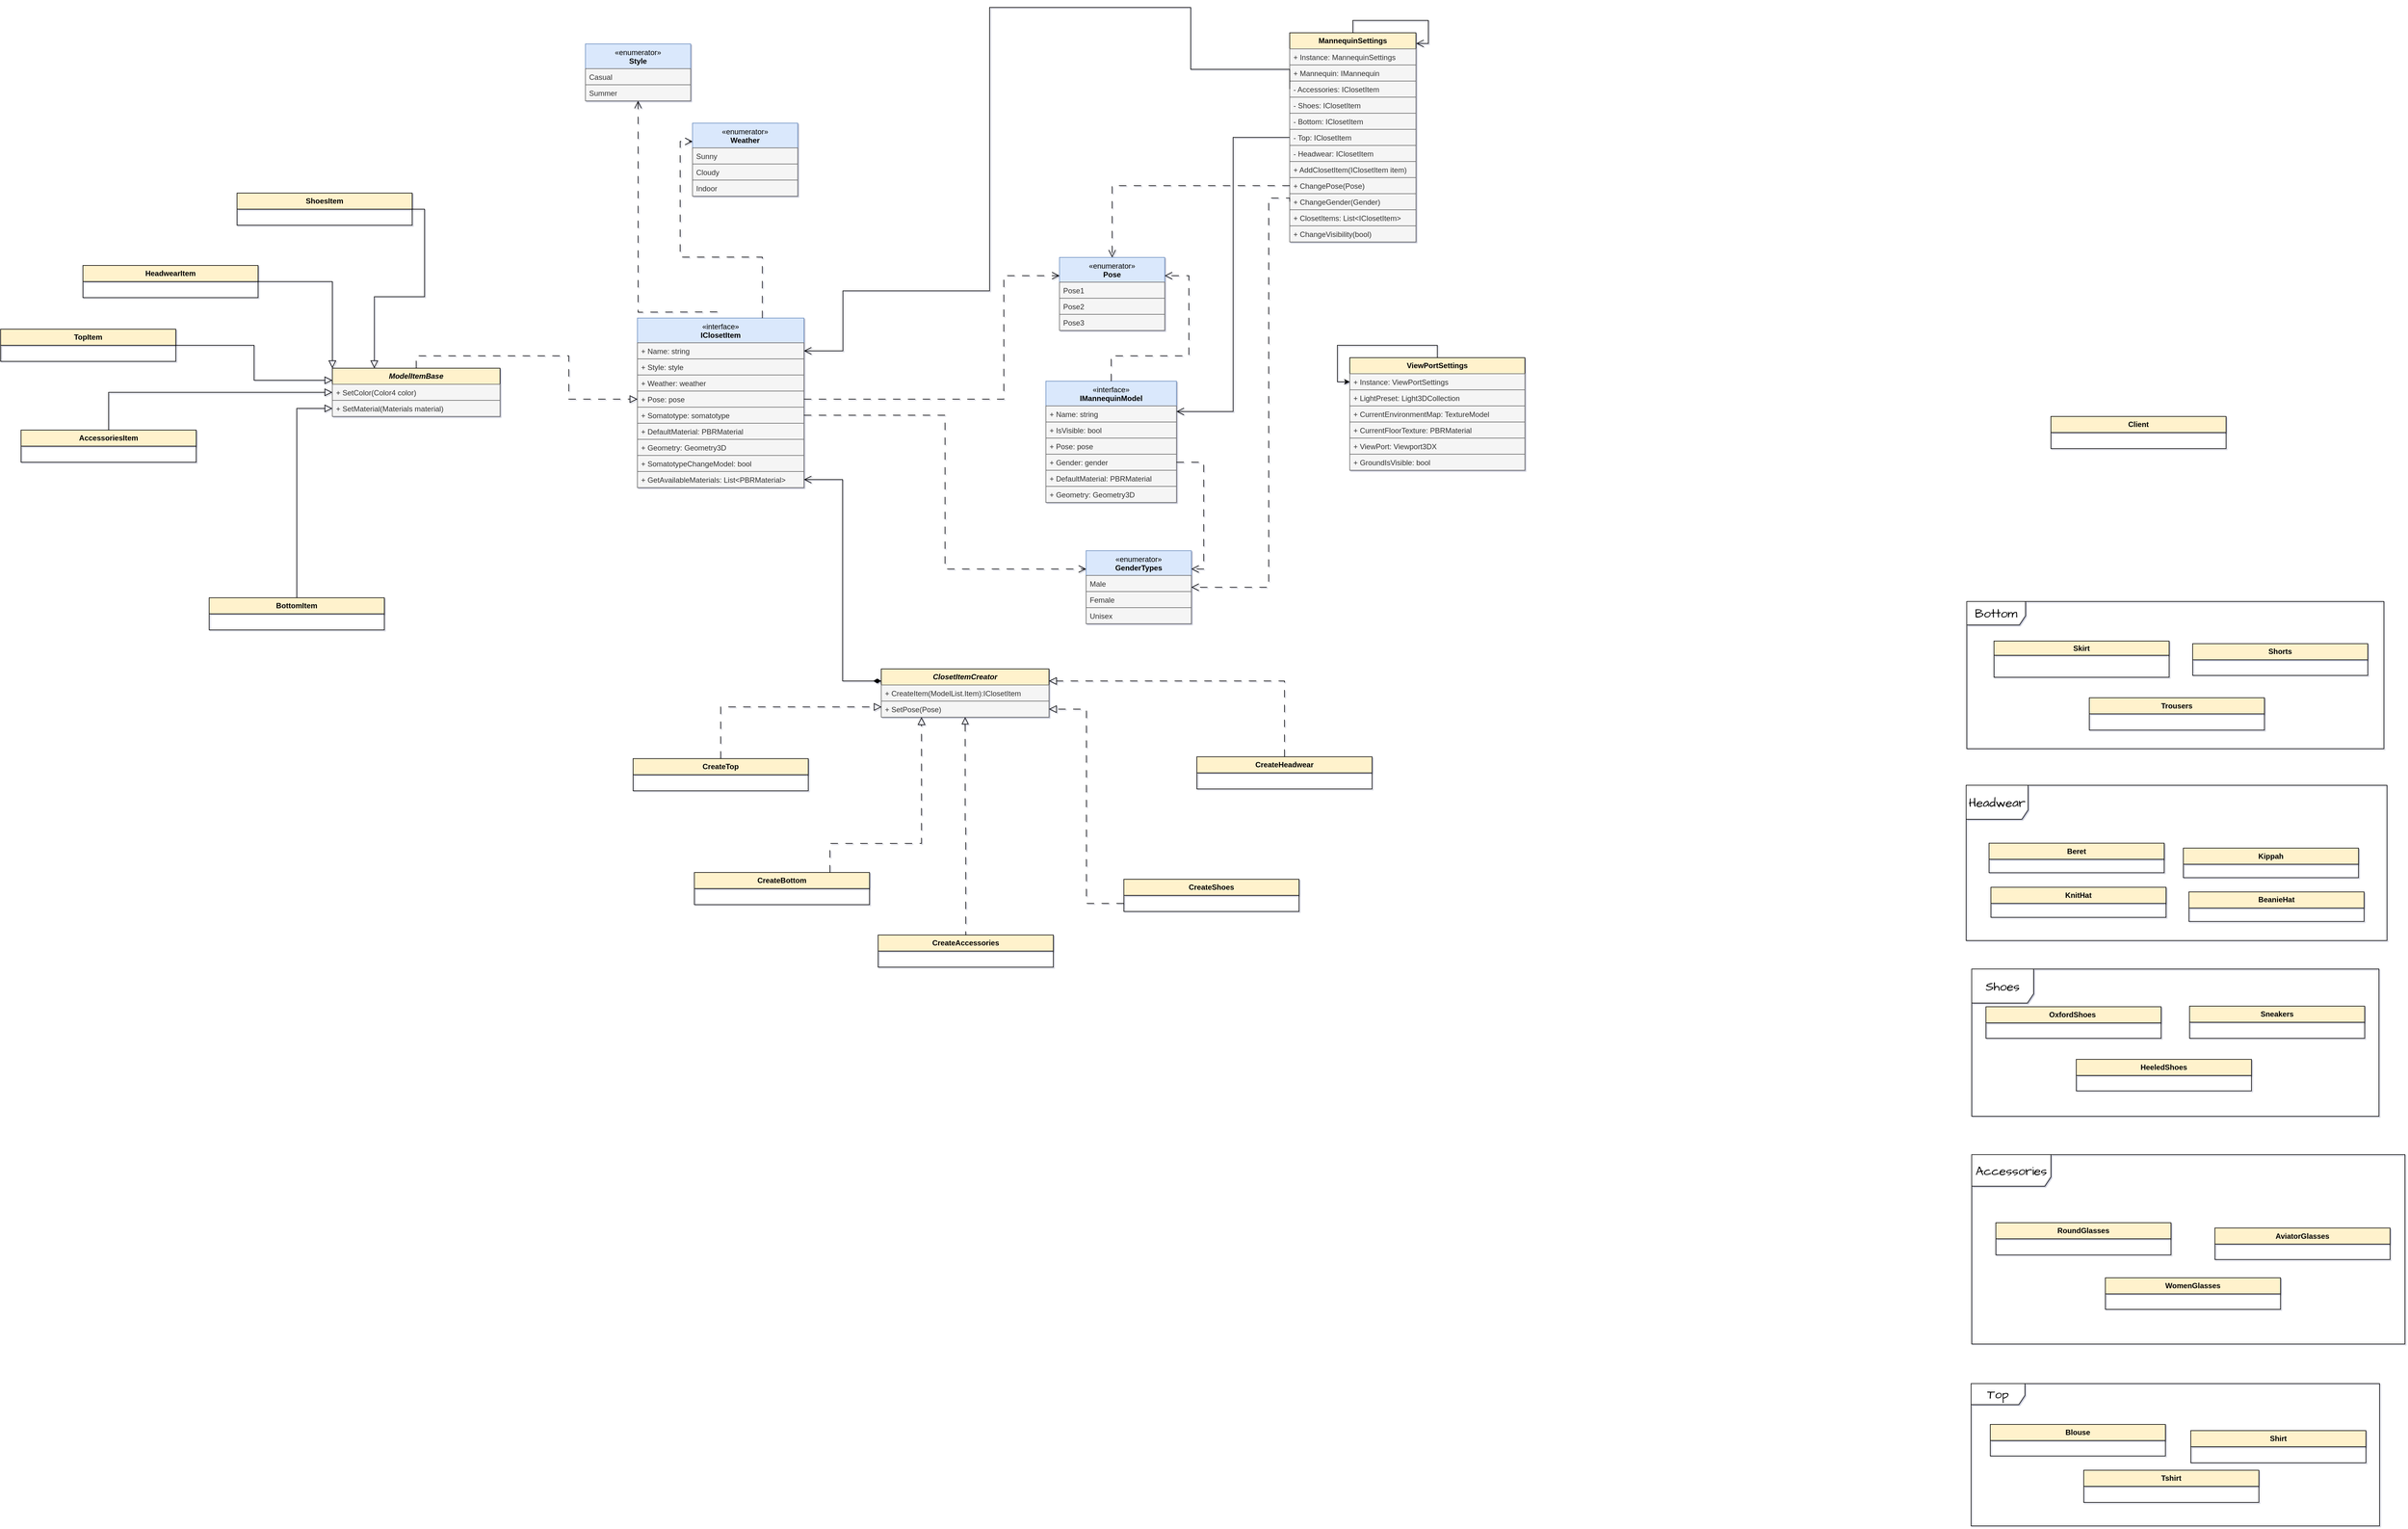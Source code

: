 <mxfile version="21.2.8" type="device">
  <diagram id="C5RBs43oDa-KdzZeNtuy" name="Page-1">
    <mxGraphModel dx="5239" dy="4548" grid="0" gridSize="10" guides="1" tooltips="1" connect="1" arrows="1" fold="1" page="1" pageScale="1" pageWidth="827" pageHeight="1169" math="0" shadow="1">
      <root>
        <mxCell id="WIyWlLk6GJQsqaUBKTNV-0" />
        <mxCell id="WIyWlLk6GJQsqaUBKTNV-1" parent="WIyWlLk6GJQsqaUBKTNV-0" />
        <mxCell id="bXPwGOwYbhe5tsHWkETN-20" value="Top" style="shape=umlFrame;whiteSpace=wrap;html=1;pointerEvents=0;hachureGap=4;jiggle=2;curveFitting=1;fontFamily=Architects Daughter;fontSource=https%3A%2F%2Ffonts.googleapis.com%2Fcss%3Ffamily%3DArchitects%2BDaughter;fontSize=20;width=87;height=34;container=1;" parent="WIyWlLk6GJQsqaUBKTNV-1" vertex="1">
          <mxGeometry x="1653" y="489" width="660" height="230" as="geometry">
            <mxRectangle x="1653" y="489" width="62" height="28" as="alternateBounds" />
          </mxGeometry>
        </mxCell>
        <mxCell id="bXPwGOwYbhe5tsHWkETN-6" value="Shirt" style="swimlane;fontStyle=1;childLayout=stackLayout;horizontal=1;startSize=26;fillColor=#fff2cc;horizontalStack=0;resizeParent=1;resizeParentMax=0;resizeLast=0;collapsible=1;marginBottom=0;whiteSpace=wrap;html=1;strokeColor=#000000;rounded=0;curveFitting=1;jiggle=2;" parent="bXPwGOwYbhe5tsHWkETN-20" vertex="1">
          <mxGeometry x="355" y="76" width="283" height="52" as="geometry" />
        </mxCell>
        <mxCell id="bXPwGOwYbhe5tsHWkETN-4" value="Blouse" style="swimlane;fontStyle=1;childLayout=stackLayout;horizontal=1;startSize=26;fillColor=#fff2cc;horizontalStack=0;resizeParent=1;resizeParentMax=0;resizeLast=0;collapsible=1;marginBottom=0;whiteSpace=wrap;html=1;strokeColor=#000000;rounded=0;curveFitting=1;jiggle=2;" parent="bXPwGOwYbhe5tsHWkETN-20" vertex="1">
          <mxGeometry x="31" y="66" width="283" height="51" as="geometry" />
        </mxCell>
        <mxCell id="6nGw5uT48oFZn6uwhF8p-34" value="Tshirt" style="swimlane;fontStyle=1;childLayout=stackLayout;horizontal=1;startSize=26;fillColor=#fff2cc;horizontalStack=0;resizeParent=1;resizeParentMax=0;resizeLast=0;collapsible=1;marginBottom=0;whiteSpace=wrap;html=1;strokeColor=#000000;rounded=0;curveFitting=1;jiggle=2;" parent="bXPwGOwYbhe5tsHWkETN-20" vertex="1">
          <mxGeometry x="182" y="140" width="283" height="52" as="geometry" />
        </mxCell>
        <mxCell id="bXPwGOwYbhe5tsHWkETN-22" value="Headwear" style="shape=umlFrame;whiteSpace=wrap;html=1;pointerEvents=0;hachureGap=4;jiggle=2;curveFitting=1;fontFamily=Architects Daughter;fontSource=https%3A%2F%2Ffonts.googleapis.com%2Fcss%3Ffamily%3DArchitects%2BDaughter;fontSize=20;width=100;height=55;container=1;" parent="WIyWlLk6GJQsqaUBKTNV-1" vertex="1">
          <mxGeometry x="1645" y="-478" width="680" height="251" as="geometry">
            <mxRectangle x="1645" y="-478" width="119" height="28" as="alternateBounds" />
          </mxGeometry>
        </mxCell>
        <mxCell id="bXPwGOwYbhe5tsHWkETN-12" value="Beret" style="swimlane;fontStyle=1;childLayout=stackLayout;horizontal=1;startSize=26;fillColor=#fff2cc;horizontalStack=0;resizeParent=1;resizeParentMax=0;resizeLast=0;collapsible=1;marginBottom=0;whiteSpace=wrap;html=1;strokeColor=#000000;rounded=0;curveFitting=1;jiggle=2;" parent="bXPwGOwYbhe5tsHWkETN-22" vertex="1">
          <mxGeometry x="37" y="93.657" width="283" height="47.765" as="geometry" />
        </mxCell>
        <mxCell id="bXPwGOwYbhe5tsHWkETN-15" value="Kippah" style="swimlane;fontStyle=1;childLayout=stackLayout;horizontal=1;startSize=26;fillColor=#fff2cc;horizontalStack=0;resizeParent=1;resizeParentMax=0;resizeLast=0;collapsible=1;marginBottom=0;whiteSpace=wrap;html=1;strokeColor=#000000;rounded=0;curveFitting=1;jiggle=2;" parent="bXPwGOwYbhe5tsHWkETN-22" vertex="1">
          <mxGeometry x="351" y="101.618" width="283" height="47.765" as="geometry" />
        </mxCell>
        <mxCell id="bXPwGOwYbhe5tsHWkETN-14" value="BeanieHat" style="swimlane;fontStyle=1;childLayout=stackLayout;horizontal=1;startSize=26;fillColor=#fff2cc;horizontalStack=0;resizeParent=1;resizeParentMax=0;resizeLast=0;collapsible=1;marginBottom=0;whiteSpace=wrap;html=1;strokeColor=#000000;rounded=0;curveFitting=1;jiggle=2;" parent="bXPwGOwYbhe5tsHWkETN-22" vertex="1">
          <mxGeometry x="360" y="172.328" width="283" height="47.765" as="geometry" />
        </mxCell>
        <mxCell id="bXPwGOwYbhe5tsHWkETN-13" value="KnitHat" style="swimlane;fontStyle=1;childLayout=stackLayout;horizontal=1;startSize=26;fillColor=#fff2cc;horizontalStack=0;resizeParent=1;resizeParentMax=0;resizeLast=0;collapsible=1;marginBottom=0;whiteSpace=wrap;html=1;strokeColor=#000000;rounded=0;curveFitting=1;jiggle=2;" parent="bXPwGOwYbhe5tsHWkETN-22" vertex="1">
          <mxGeometry x="40" y="164.836" width="283" height="48.701" as="geometry" />
        </mxCell>
        <mxCell id="i2zaKPNghCUGPUHg-qWy-0" value="Shoes" style="shape=umlFrame;whiteSpace=wrap;html=1;pointerEvents=0;hachureGap=4;jiggle=2;curveFitting=1;fontFamily=Architects Daughter;fontSource=https%3A%2F%2Ffonts.googleapis.com%2Fcss%3Ffamily%3DArchitects%2BDaughter;fontSize=20;width=100;height=55;container=1;" parent="WIyWlLk6GJQsqaUBKTNV-1" vertex="1">
          <mxGeometry x="1654" y="-181" width="658" height="238" as="geometry">
            <mxRectangle x="1654" y="-181" width="82" height="28" as="alternateBounds" />
          </mxGeometry>
        </mxCell>
        <mxCell id="bXPwGOwYbhe5tsHWkETN-17" value="OxfordShoes&amp;nbsp;" style="swimlane;fontStyle=1;childLayout=stackLayout;horizontal=1;startSize=26;fillColor=#fff2cc;horizontalStack=0;resizeParent=1;resizeParentMax=0;resizeLast=0;collapsible=1;marginBottom=0;whiteSpace=wrap;html=1;strokeColor=#000000;rounded=0;curveFitting=1;jiggle=2;" parent="i2zaKPNghCUGPUHg-qWy-0" vertex="1">
          <mxGeometry x="23" y="61" width="283" height="51" as="geometry" />
        </mxCell>
        <mxCell id="bXPwGOwYbhe5tsHWkETN-10" value="HeeledShoes" style="swimlane;fontStyle=1;childLayout=stackLayout;horizontal=1;startSize=26;fillColor=#fff2cc;horizontalStack=0;resizeParent=1;resizeParentMax=0;resizeLast=0;collapsible=1;marginBottom=0;whiteSpace=wrap;html=1;strokeColor=#000000;rounded=0;curveFitting=1;jiggle=2;" parent="i2zaKPNghCUGPUHg-qWy-0" vertex="1">
          <mxGeometry x="169" y="146" width="283" height="51" as="geometry" />
        </mxCell>
        <mxCell id="bXPwGOwYbhe5tsHWkETN-16" value="Sneakers" style="swimlane;fontStyle=1;childLayout=stackLayout;horizontal=1;startSize=26;fillColor=#fff2cc;horizontalStack=0;resizeParent=1;resizeParentMax=0;resizeLast=0;collapsible=1;marginBottom=0;whiteSpace=wrap;html=1;strokeColor=#000000;rounded=0;curveFitting=1;jiggle=2;" parent="i2zaKPNghCUGPUHg-qWy-0" vertex="1">
          <mxGeometry x="352" y="60" width="283" height="52" as="geometry" />
        </mxCell>
        <mxCell id="i2zaKPNghCUGPUHg-qWy-1" value="Accessories" style="shape=umlFrame;whiteSpace=wrap;html=1;pointerEvents=0;hachureGap=4;jiggle=2;curveFitting=1;fontFamily=Architects Daughter;fontSource=https%3A%2F%2Ffonts.googleapis.com%2Fcss%3Ffamily%3DArchitects%2BDaughter;fontSize=20;width=128;height=51;container=1;" parent="WIyWlLk6GJQsqaUBKTNV-1" vertex="1">
          <mxGeometry x="1654" y="119" width="700" height="306" as="geometry">
            <mxRectangle x="1654" y="119" width="142" height="28" as="alternateBounds" />
          </mxGeometry>
        </mxCell>
        <mxCell id="bXPwGOwYbhe5tsHWkETN-18" value="AviatorGlasses" style="swimlane;fontStyle=1;childLayout=stackLayout;horizontal=1;startSize=26;fillColor=#fff2cc;horizontalStack=0;resizeParent=1;resizeParentMax=0;resizeLast=0;collapsible=1;marginBottom=0;whiteSpace=wrap;html=1;strokeColor=#000000;rounded=0;curveFitting=1;jiggle=2;" parent="i2zaKPNghCUGPUHg-qWy-1" vertex="1">
          <mxGeometry x="393" y="118.5" width="283" height="51" as="geometry" />
        </mxCell>
        <mxCell id="bXPwGOwYbhe5tsHWkETN-19" value="RoundGlasses" style="swimlane;fontStyle=1;childLayout=stackLayout;horizontal=1;startSize=26;fillColor=#fff2cc;horizontalStack=0;resizeParent=1;resizeParentMax=0;resizeLast=0;collapsible=1;marginBottom=0;whiteSpace=wrap;html=1;strokeColor=#000000;rounded=0;curveFitting=1;jiggle=2;" parent="i2zaKPNghCUGPUHg-qWy-1" vertex="1">
          <mxGeometry x="39" y="110" width="283" height="52" as="geometry" />
        </mxCell>
        <mxCell id="bXPwGOwYbhe5tsHWkETN-11" value="WomenGlasses" style="swimlane;fontStyle=1;childLayout=stackLayout;horizontal=1;startSize=26;fillColor=#fff2cc;horizontalStack=0;resizeParent=1;resizeParentMax=0;resizeLast=0;collapsible=1;marginBottom=0;whiteSpace=wrap;html=1;strokeColor=#000000;rounded=0;curveFitting=1;jiggle=2;" parent="i2zaKPNghCUGPUHg-qWy-1" vertex="1">
          <mxGeometry x="216" y="199" width="283" height="51" as="geometry" />
        </mxCell>
        <mxCell id="bXPwGOwYbhe5tsHWkETN-21" value="Bottom" style="shape=umlFrame;whiteSpace=wrap;html=1;pointerEvents=0;hachureGap=4;jiggle=2;curveFitting=1;fontFamily=Architects Daughter;fontSource=https%3A%2F%2Ffonts.googleapis.com%2Fcss%3Ffamily%3DArchitects%2BDaughter;fontSize=20;width=95;height=38;container=1;" parent="WIyWlLk6GJQsqaUBKTNV-1" vertex="1">
          <mxGeometry x="1646" y="-775" width="674" height="238" as="geometry">
            <mxRectangle x="1646" y="-775" width="95" height="28" as="alternateBounds" />
          </mxGeometry>
        </mxCell>
        <mxCell id="6nGw5uT48oFZn6uwhF8p-38" value="Skirt" style="swimlane;fontStyle=1;childLayout=stackLayout;horizontal=1;startSize=23;fillColor=#fff2cc;horizontalStack=0;resizeParent=1;resizeParentMax=0;resizeLast=0;collapsible=1;marginBottom=0;whiteSpace=wrap;html=1;strokeColor=#000000;rounded=0;curveFitting=1;jiggle=2;" parent="bXPwGOwYbhe5tsHWkETN-21" vertex="1">
          <mxGeometry x="44" y="64" width="283" height="58.51" as="geometry" />
        </mxCell>
        <mxCell id="bXPwGOwYbhe5tsHWkETN-1" value="Shorts" style="swimlane;fontStyle=1;childLayout=stackLayout;horizontal=1;startSize=26;fillColor=#fff2cc;horizontalStack=0;resizeParent=1;resizeParentMax=0;resizeLast=0;collapsible=1;marginBottom=0;whiteSpace=wrap;html=1;strokeColor=#000000;rounded=0;curveFitting=1;jiggle=2;" parent="bXPwGOwYbhe5tsHWkETN-21" vertex="1">
          <mxGeometry x="365" y="68.287" width="283" height="51.215" as="geometry" />
        </mxCell>
        <mxCell id="bXPwGOwYbhe5tsHWkETN-8" value="Trousers" style="swimlane;fontStyle=1;childLayout=stackLayout;horizontal=1;startSize=26;fillColor=#fff2cc;horizontalStack=0;resizeParent=1;resizeParentMax=0;resizeLast=0;collapsible=1;marginBottom=0;whiteSpace=wrap;html=1;strokeColor=#000000;rounded=0;curveFitting=1;jiggle=2;" parent="bXPwGOwYbhe5tsHWkETN-21" vertex="1">
          <mxGeometry x="198" y="155.654" width="283" height="52.219" as="geometry" />
        </mxCell>
        <mxCell id="nQiGoIswiCYzwuLaW1Vb-15" value="&lt;span style=&quot;font-weight: normal;&quot;&gt;«interface»&lt;br&gt;&lt;/span&gt;IClosetItem" style="swimlane;fontStyle=1;align=center;verticalAlign=top;childLayout=stackLayout;horizontal=1;startSize=40;horizontalStack=0;resizeParent=1;resizeParentMax=0;resizeLast=0;collapsible=1;marginBottom=0;whiteSpace=wrap;html=1;fillColor=#dae8fc;strokeColor=#6c8ebf;rounded=0;curveFitting=1;jiggle=2;" parent="WIyWlLk6GJQsqaUBKTNV-1" vertex="1">
          <mxGeometry x="-502" y="-1233" width="269" height="274" as="geometry" />
        </mxCell>
        <mxCell id="nQiGoIswiCYzwuLaW1Vb-16" value="+ Name: string" style="text;strokeColor=#666666;fillColor=#f5f5f5;align=left;verticalAlign=top;spacingLeft=4;spacingRight=4;overflow=hidden;rotatable=0;points=[[0,0.5],[1,0.5]];portConstraint=eastwest;whiteSpace=wrap;html=1;fontColor=#333333;rounded=0;curveFitting=1;jiggle=2;" parent="nQiGoIswiCYzwuLaW1Vb-15" vertex="1">
          <mxGeometry y="40" width="269" height="26" as="geometry" />
        </mxCell>
        <mxCell id="nQiGoIswiCYzwuLaW1Vb-21" value="+ Style: style" style="text;strokeColor=#666666;fillColor=#f5f5f5;align=left;verticalAlign=top;spacingLeft=4;spacingRight=4;overflow=hidden;rotatable=0;points=[[0,0.5],[1,0.5]];portConstraint=eastwest;whiteSpace=wrap;html=1;fontColor=#333333;rounded=0;curveFitting=1;jiggle=2;" parent="nQiGoIswiCYzwuLaW1Vb-15" vertex="1">
          <mxGeometry y="66" width="269" height="26" as="geometry" />
        </mxCell>
        <mxCell id="nQiGoIswiCYzwuLaW1Vb-22" value="+ Weather: weather" style="text;strokeColor=#666666;fillColor=#f5f5f5;align=left;verticalAlign=top;spacingLeft=4;spacingRight=4;overflow=hidden;rotatable=0;points=[[0,0.5],[1,0.5]];portConstraint=eastwest;whiteSpace=wrap;html=1;fontColor=#333333;rounded=0;curveFitting=1;jiggle=2;" parent="nQiGoIswiCYzwuLaW1Vb-15" vertex="1">
          <mxGeometry y="92" width="269" height="26" as="geometry" />
        </mxCell>
        <mxCell id="jHjDAtGt_7D8QWrvtiVe-77" value="+ Pose: pose" style="text;strokeColor=#666666;fillColor=#f5f5f5;align=left;verticalAlign=top;spacingLeft=4;spacingRight=4;overflow=hidden;rotatable=0;points=[[0,0.5],[1,0.5]];portConstraint=eastwest;whiteSpace=wrap;html=1;fontColor=#333333;rounded=0;curveFitting=1;jiggle=2;" parent="nQiGoIswiCYzwuLaW1Vb-15" vertex="1">
          <mxGeometry y="118" width="269" height="26" as="geometry" />
        </mxCell>
        <mxCell id="jHjDAtGt_7D8QWrvtiVe-79" value="+ Somatotype: somatotype" style="text;strokeColor=#666666;fillColor=#f5f5f5;align=left;verticalAlign=top;spacingLeft=4;spacingRight=4;overflow=hidden;rotatable=0;points=[[0,0.5],[1,0.5]];portConstraint=eastwest;whiteSpace=wrap;html=1;fontColor=#333333;rounded=0;curveFitting=1;jiggle=2;" parent="nQiGoIswiCYzwuLaW1Vb-15" vertex="1">
          <mxGeometry y="144" width="269" height="26" as="geometry" />
        </mxCell>
        <mxCell id="nQiGoIswiCYzwuLaW1Vb-19" value="+ DefaultMaterial: PBRMaterial" style="text;strokeColor=#666666;fillColor=#f5f5f5;align=left;verticalAlign=top;spacingLeft=4;spacingRight=4;overflow=hidden;rotatable=0;points=[[0,0.5],[1,0.5]];portConstraint=eastwest;whiteSpace=wrap;html=1;fontColor=#333333;rounded=0;curveFitting=1;jiggle=2;" parent="nQiGoIswiCYzwuLaW1Vb-15" vertex="1">
          <mxGeometry y="170" width="269" height="26" as="geometry" />
        </mxCell>
        <mxCell id="nQiGoIswiCYzwuLaW1Vb-20" value="+ Geometry: Geometry3D" style="text;strokeColor=#666666;fillColor=#f5f5f5;align=left;verticalAlign=top;spacingLeft=4;spacingRight=4;overflow=hidden;rotatable=0;points=[[0,0.5],[1,0.5]];portConstraint=eastwest;whiteSpace=wrap;html=1;fontColor=#333333;rounded=0;curveFitting=1;jiggle=2;" parent="nQiGoIswiCYzwuLaW1Vb-15" vertex="1">
          <mxGeometry y="196" width="269" height="26" as="geometry" />
        </mxCell>
        <mxCell id="sCuKNBPoir9cE6dmynwa-1" value="+ SomatotypeChangeModel: bool" style="text;strokeColor=#666666;fillColor=#f5f5f5;align=left;verticalAlign=top;spacingLeft=4;spacingRight=4;overflow=hidden;rotatable=0;points=[[0,0.5],[1,0.5]];portConstraint=eastwest;whiteSpace=wrap;html=1;fontColor=#333333;rounded=0;curveFitting=1;jiggle=2;" parent="nQiGoIswiCYzwuLaW1Vb-15" vertex="1">
          <mxGeometry y="222" width="269" height="26" as="geometry" />
        </mxCell>
        <mxCell id="sCuKNBPoir9cE6dmynwa-0" value="+ GetAvailableMaterials: List&amp;lt;PBRMaterial&amp;gt;" style="text;strokeColor=#666666;fillColor=#f5f5f5;align=left;verticalAlign=top;spacingLeft=4;spacingRight=4;overflow=hidden;rotatable=0;points=[[0,0.5],[1,0.5]];portConstraint=eastwest;whiteSpace=wrap;html=1;fontColor=#333333;rounded=0;curveFitting=1;jiggle=2;" parent="nQiGoIswiCYzwuLaW1Vb-15" vertex="1">
          <mxGeometry y="248" width="269" height="26" as="geometry" />
        </mxCell>
        <mxCell id="nQiGoIswiCYzwuLaW1Vb-32" value="&lt;span style=&quot;font-weight: normal;&quot;&gt;«interface»&lt;br&gt;&lt;/span&gt;IMannequinModel" style="swimlane;fontStyle=1;align=center;verticalAlign=top;childLayout=stackLayout;horizontal=1;startSize=40;horizontalStack=0;resizeParent=1;resizeParentMax=0;resizeLast=0;collapsible=1;marginBottom=0;whiteSpace=wrap;html=1;fillColor=#dae8fc;strokeColor=#6c8ebf;rounded=0;curveFitting=1;jiggle=2;" parent="WIyWlLk6GJQsqaUBKTNV-1" vertex="1">
          <mxGeometry x="158" y="-1131" width="211" height="196" as="geometry" />
        </mxCell>
        <mxCell id="nQiGoIswiCYzwuLaW1Vb-33" value="+ Name: string" style="text;strokeColor=#666666;fillColor=#f5f5f5;align=left;verticalAlign=top;spacingLeft=4;spacingRight=4;overflow=hidden;rotatable=0;points=[[0,0.5],[1,0.5]];portConstraint=eastwest;whiteSpace=wrap;html=1;fontColor=#333333;rounded=0;curveFitting=1;jiggle=2;" parent="nQiGoIswiCYzwuLaW1Vb-32" vertex="1">
          <mxGeometry y="40" width="211" height="26" as="geometry" />
        </mxCell>
        <mxCell id="jHjDAtGt_7D8QWrvtiVe-72" value="+ IsVisible: bool" style="text;strokeColor=#666666;fillColor=#f5f5f5;align=left;verticalAlign=top;spacingLeft=4;spacingRight=4;overflow=hidden;rotatable=0;points=[[0,0.5],[1,0.5]];portConstraint=eastwest;whiteSpace=wrap;html=1;fontColor=#333333;rounded=0;curveFitting=1;jiggle=2;" parent="nQiGoIswiCYzwuLaW1Vb-32" vertex="1">
          <mxGeometry y="66" width="211" height="26" as="geometry" />
        </mxCell>
        <mxCell id="jHjDAtGt_7D8QWrvtiVe-78" value="+ Pose: pose" style="text;strokeColor=#666666;fillColor=#f5f5f5;align=left;verticalAlign=top;spacingLeft=4;spacingRight=4;overflow=hidden;rotatable=0;points=[[0,0.5],[1,0.5]];portConstraint=eastwest;whiteSpace=wrap;html=1;fontColor=#333333;rounded=0;curveFitting=1;jiggle=2;" parent="nQiGoIswiCYzwuLaW1Vb-32" vertex="1">
          <mxGeometry y="92" width="211" height="26" as="geometry" />
        </mxCell>
        <mxCell id="nQiGoIswiCYzwuLaW1Vb-39" value="+ Gender: gender" style="text;strokeColor=#666666;fillColor=#f5f5f5;align=left;verticalAlign=top;spacingLeft=4;spacingRight=4;overflow=hidden;rotatable=0;points=[[0,0.5],[1,0.5]];portConstraint=eastwest;whiteSpace=wrap;html=1;fontColor=#333333;rounded=0;curveFitting=1;jiggle=2;" parent="nQiGoIswiCYzwuLaW1Vb-32" vertex="1">
          <mxGeometry y="118" width="211" height="26" as="geometry" />
        </mxCell>
        <mxCell id="6nGw5uT48oFZn6uwhF8p-19" value="+ DefaultMaterial: PBRMaterial" style="text;strokeColor=#666666;fillColor=#f5f5f5;align=left;verticalAlign=top;spacingLeft=4;spacingRight=4;overflow=hidden;rotatable=0;points=[[0,0.5],[1,0.5]];portConstraint=eastwest;whiteSpace=wrap;html=1;fontColor=#333333;rounded=0;curveFitting=1;jiggle=2;" parent="nQiGoIswiCYzwuLaW1Vb-32" vertex="1">
          <mxGeometry y="144" width="211" height="26" as="geometry" />
        </mxCell>
        <mxCell id="6nGw5uT48oFZn6uwhF8p-18" value="+ Geometry: Geometry3D" style="text;strokeColor=#666666;fillColor=#f5f5f5;align=left;verticalAlign=top;spacingLeft=4;spacingRight=4;overflow=hidden;rotatable=0;points=[[0,0.5],[1,0.5]];portConstraint=eastwest;whiteSpace=wrap;html=1;fontColor=#333333;rounded=0;curveFitting=1;jiggle=2;" parent="nQiGoIswiCYzwuLaW1Vb-32" vertex="1">
          <mxGeometry y="170" width="211" height="26" as="geometry" />
        </mxCell>
        <mxCell id="nQiGoIswiCYzwuLaW1Vb-40" value="&lt;span style=&quot;font-weight: normal;&quot;&gt;«enumerator»&lt;br&gt;&lt;/span&gt;GenderTypes" style="swimlane;fontStyle=1;align=center;verticalAlign=top;childLayout=stackLayout;horizontal=1;startSize=40;horizontalStack=0;resizeParent=1;resizeParentMax=0;resizeLast=0;collapsible=1;marginBottom=0;whiteSpace=wrap;html=1;fillColor=#dae8fc;strokeColor=#6c8ebf;rounded=0;curveFitting=1;jiggle=2;" parent="WIyWlLk6GJQsqaUBKTNV-1" vertex="1">
          <mxGeometry x="223" y="-857" width="170" height="118" as="geometry" />
        </mxCell>
        <mxCell id="nQiGoIswiCYzwuLaW1Vb-41" value="Male" style="text;strokeColor=#666666;fillColor=#f5f5f5;align=left;verticalAlign=top;spacingLeft=4;spacingRight=4;overflow=hidden;rotatable=0;points=[[0,0.5],[1,0.5]];portConstraint=eastwest;whiteSpace=wrap;html=1;fontColor=#333333;rounded=0;curveFitting=1;jiggle=2;" parent="nQiGoIswiCYzwuLaW1Vb-40" vertex="1">
          <mxGeometry y="40" width="170" height="26" as="geometry" />
        </mxCell>
        <mxCell id="nQiGoIswiCYzwuLaW1Vb-43" value="Female" style="text;strokeColor=#666666;fillColor=#f5f5f5;align=left;verticalAlign=top;spacingLeft=4;spacingRight=4;overflow=hidden;rotatable=0;points=[[0,0.5],[1,0.5]];portConstraint=eastwest;whiteSpace=wrap;html=1;fontColor=#333333;rounded=0;curveFitting=1;jiggle=2;" parent="nQiGoIswiCYzwuLaW1Vb-40" vertex="1">
          <mxGeometry y="66" width="170" height="26" as="geometry" />
        </mxCell>
        <mxCell id="nQiGoIswiCYzwuLaW1Vb-44" value="Unisex" style="text;strokeColor=#666666;fillColor=#f5f5f5;align=left;verticalAlign=top;spacingLeft=4;spacingRight=4;overflow=hidden;rotatable=0;points=[[0,0.5],[1,0.5]];portConstraint=eastwest;whiteSpace=wrap;html=1;fontColor=#333333;rounded=0;curveFitting=1;jiggle=2;" parent="nQiGoIswiCYzwuLaW1Vb-40" vertex="1">
          <mxGeometry y="92" width="170" height="26" as="geometry" />
        </mxCell>
        <mxCell id="jHjDAtGt_7D8QWrvtiVe-73" value="&lt;span style=&quot;font-weight: normal;&quot;&gt;«enumerator»&lt;br&gt;&lt;/span&gt;Pose" style="swimlane;fontStyle=1;align=center;verticalAlign=top;childLayout=stackLayout;horizontal=1;startSize=40;horizontalStack=0;resizeParent=1;resizeParentMax=0;resizeLast=0;collapsible=1;marginBottom=0;whiteSpace=wrap;html=1;fillColor=#dae8fc;strokeColor=#6c8ebf;rounded=0;curveFitting=1;jiggle=2;" parent="WIyWlLk6GJQsqaUBKTNV-1" vertex="1">
          <mxGeometry x="180" y="-1331" width="170" height="118" as="geometry" />
        </mxCell>
        <mxCell id="jHjDAtGt_7D8QWrvtiVe-74" value="Pose1" style="text;strokeColor=#666666;fillColor=#f5f5f5;align=left;verticalAlign=top;spacingLeft=4;spacingRight=4;overflow=hidden;rotatable=0;points=[[0,0.5],[1,0.5]];portConstraint=eastwest;whiteSpace=wrap;html=1;fontColor=#333333;rounded=0;curveFitting=1;jiggle=2;" parent="jHjDAtGt_7D8QWrvtiVe-73" vertex="1">
          <mxGeometry y="40" width="170" height="26" as="geometry" />
        </mxCell>
        <mxCell id="jHjDAtGt_7D8QWrvtiVe-75" value="Pose2" style="text;strokeColor=#666666;fillColor=#f5f5f5;align=left;verticalAlign=top;spacingLeft=4;spacingRight=4;overflow=hidden;rotatable=0;points=[[0,0.5],[1,0.5]];portConstraint=eastwest;whiteSpace=wrap;html=1;fontColor=#333333;rounded=0;curveFitting=1;jiggle=2;" parent="jHjDAtGt_7D8QWrvtiVe-73" vertex="1">
          <mxGeometry y="66" width="170" height="26" as="geometry" />
        </mxCell>
        <mxCell id="jHjDAtGt_7D8QWrvtiVe-76" value="Pose3&lt;br&gt;" style="text;strokeColor=#666666;fillColor=#f5f5f5;align=left;verticalAlign=top;spacingLeft=4;spacingRight=4;overflow=hidden;rotatable=0;points=[[0,0.5],[1,0.5]];portConstraint=eastwest;whiteSpace=wrap;html=1;fontColor=#333333;rounded=0;curveFitting=1;jiggle=2;" parent="jHjDAtGt_7D8QWrvtiVe-73" vertex="1">
          <mxGeometry y="92" width="170" height="26" as="geometry" />
        </mxCell>
        <mxCell id="6nGw5uT48oFZn6uwhF8p-32" style="edgeStyle=orthogonalEdgeStyle;rounded=0;hachureGap=4;jiggle=2;curveFitting=1;orthogonalLoop=1;jettySize=auto;html=1;fontFamily=Architects Daughter;fontSource=https%3A%2F%2Ffonts.googleapis.com%2Fcss%3Ffamily%3DArchitects%2BDaughter;fontSize=16;endArrow=open;dashed=1;endFill=0;endSize=10;dashPattern=12 12;targetPerimeterSpacing=0;" parent="WIyWlLk6GJQsqaUBKTNV-1" target="sCuKNBPoir9cE6dmynwa-11" edge="1">
          <mxGeometry relative="1" as="geometry">
            <mxPoint x="-373" y="-1243" as="sourcePoint" />
          </mxGeometry>
        </mxCell>
        <mxCell id="sCuKNBPoir9cE6dmynwa-11" value="&lt;span style=&quot;font-weight: normal;&quot;&gt;«enumerator»&lt;br&gt;&lt;/span&gt;Style" style="swimlane;fontStyle=1;align=center;verticalAlign=top;childLayout=stackLayout;horizontal=1;startSize=40;horizontalStack=0;resizeParent=1;resizeParentMax=0;resizeLast=0;collapsible=1;marginBottom=0;whiteSpace=wrap;html=1;fillColor=#dae8fc;strokeColor=#6c8ebf;rounded=0;curveFitting=1;jiggle=2;" parent="WIyWlLk6GJQsqaUBKTNV-1" vertex="1">
          <mxGeometry x="-586" y="-1676" width="170" height="92" as="geometry" />
        </mxCell>
        <mxCell id="sCuKNBPoir9cE6dmynwa-12" value="Casual" style="text;strokeColor=#666666;fillColor=#f5f5f5;align=left;verticalAlign=top;spacingLeft=4;spacingRight=4;overflow=hidden;rotatable=0;points=[[0,0.5],[1,0.5]];portConstraint=eastwest;whiteSpace=wrap;html=1;fontColor=#333333;rounded=0;curveFitting=1;jiggle=2;" parent="sCuKNBPoir9cE6dmynwa-11" vertex="1">
          <mxGeometry y="40" width="170" height="26" as="geometry" />
        </mxCell>
        <mxCell id="sCuKNBPoir9cE6dmynwa-13" value="Summer" style="text;strokeColor=#666666;fillColor=#f5f5f5;align=left;verticalAlign=top;spacingLeft=4;spacingRight=4;overflow=hidden;rotatable=0;points=[[0,0.5],[1,0.5]];portConstraint=eastwest;whiteSpace=wrap;html=1;fontColor=#333333;rounded=0;curveFitting=1;jiggle=2;" parent="sCuKNBPoir9cE6dmynwa-11" vertex="1">
          <mxGeometry y="66" width="170" height="26" as="geometry" />
        </mxCell>
        <mxCell id="nQiGoIswiCYzwuLaW1Vb-45" style="edgeStyle=orthogonalEdgeStyle;rounded=0;orthogonalLoop=1;jettySize=auto;html=1;entryX=1;entryY=0.25;entryDx=0;entryDy=0;dashed=1;endArrow=open;endFill=0;endSize=10;curveFitting=1;jiggle=2;fontSize=16;fontFamily=Architects Daughter;hachureGap=4;fontSource=https%3A%2F%2Ffonts.googleapis.com%2Fcss%3Ffamily%3DArchitects%2BDaughter;dashPattern=12 12;targetPerimeterSpacing=0;" parent="WIyWlLk6GJQsqaUBKTNV-1" source="nQiGoIswiCYzwuLaW1Vb-39" target="nQiGoIswiCYzwuLaW1Vb-40" edge="1">
          <mxGeometry relative="1" as="geometry" />
        </mxCell>
        <mxCell id="rbyawjTppS3whb0FpdCF-12" style="edgeStyle=orthogonalEdgeStyle;rounded=0;orthogonalLoop=1;jettySize=auto;html=1;entryX=1;entryY=0.25;entryDx=0;entryDy=0;endArrow=open;fontSize=16;fontFamily=Architects Daughter;endFill=0;endSize=10;curveFitting=1;jiggle=2;hachureGap=4;fontSource=https%3A%2F%2Ffonts.googleapis.com%2Fcss%3Ffamily%3DArchitects%2BDaughter;targetPerimeterSpacing=0;" edge="1" parent="WIyWlLk6GJQsqaUBKTNV-1" source="jHjDAtGt_7D8QWrvtiVe-1" target="nQiGoIswiCYzwuLaW1Vb-32">
          <mxGeometry relative="1" as="geometry" />
        </mxCell>
        <mxCell id="jHjDAtGt_7D8QWrvtiVe-1" value="MannequinSettings" style="swimlane;fontStyle=1;childLayout=stackLayout;horizontal=1;startSize=26;fillColor=#fff2cc;horizontalStack=0;resizeParent=1;resizeParentMax=0;resizeLast=0;collapsible=1;marginBottom=0;whiteSpace=wrap;html=1;strokeColor=#000000;rounded=0;curveFitting=1;jiggle=2;" parent="WIyWlLk6GJQsqaUBKTNV-1" vertex="1">
          <mxGeometry x="552" y="-1694" width="204" height="338" as="geometry" />
        </mxCell>
        <mxCell id="rbyawjTppS3whb0FpdCF-5" value="+ Instance: MannequinSettings&amp;nbsp;" style="text;strokeColor=#666666;fillColor=#f5f5f5;align=left;verticalAlign=top;spacingLeft=4;spacingRight=4;overflow=hidden;rotatable=0;points=[[0,0.5],[1,0.5]];portConstraint=eastwest;whiteSpace=wrap;html=1;fontColor=#333333;rounded=0;curveFitting=1;jiggle=2;" vertex="1" parent="jHjDAtGt_7D8QWrvtiVe-1">
          <mxGeometry y="26" width="204" height="26" as="geometry" />
        </mxCell>
        <mxCell id="jHjDAtGt_7D8QWrvtiVe-2" value="+ Mannequin: IMannequin" style="text;strokeColor=#666666;fillColor=#f5f5f5;align=left;verticalAlign=top;spacingLeft=4;spacingRight=4;overflow=hidden;rotatable=0;points=[[0,0.5],[1,0.5]];portConstraint=eastwest;whiteSpace=wrap;html=1;fontColor=#333333;rounded=0;curveFitting=1;jiggle=2;" parent="jHjDAtGt_7D8QWrvtiVe-1" vertex="1">
          <mxGeometry y="52" width="204" height="26" as="geometry" />
        </mxCell>
        <mxCell id="nQiGoIswiCYzwuLaW1Vb-50" value="- Accessories: IClosetItem" style="text;strokeColor=#666666;fillColor=#f5f5f5;align=left;verticalAlign=top;spacingLeft=4;spacingRight=4;overflow=hidden;rotatable=0;points=[[0,0.5],[1,0.5]];portConstraint=eastwest;whiteSpace=wrap;html=1;fontColor=#333333;rounded=0;curveFitting=1;jiggle=2;" parent="jHjDAtGt_7D8QWrvtiVe-1" vertex="1">
          <mxGeometry y="78" width="204" height="26" as="geometry" />
        </mxCell>
        <mxCell id="nQiGoIswiCYzwuLaW1Vb-49" value="- Shoes: IClosetItem" style="text;strokeColor=#666666;fillColor=#f5f5f5;align=left;verticalAlign=top;spacingLeft=4;spacingRight=4;overflow=hidden;rotatable=0;points=[[0,0.5],[1,0.5]];portConstraint=eastwest;whiteSpace=wrap;html=1;fontColor=#333333;rounded=0;curveFitting=1;jiggle=2;" parent="jHjDAtGt_7D8QWrvtiVe-1" vertex="1">
          <mxGeometry y="104" width="204" height="26" as="geometry" />
        </mxCell>
        <mxCell id="nQiGoIswiCYzwuLaW1Vb-48" value="- Bottom: IClosetItem" style="text;strokeColor=#666666;fillColor=#f5f5f5;align=left;verticalAlign=top;spacingLeft=4;spacingRight=4;overflow=hidden;rotatable=0;points=[[0,0.5],[1,0.5]];portConstraint=eastwest;whiteSpace=wrap;html=1;fontColor=#333333;rounded=0;curveFitting=1;jiggle=2;" parent="jHjDAtGt_7D8QWrvtiVe-1" vertex="1">
          <mxGeometry y="130" width="204" height="26" as="geometry" />
        </mxCell>
        <mxCell id="nQiGoIswiCYzwuLaW1Vb-47" value="- Top: IClosetItem" style="text;strokeColor=#666666;fillColor=#f5f5f5;align=left;verticalAlign=top;spacingLeft=4;spacingRight=4;overflow=hidden;rotatable=0;points=[[0,0.5],[1,0.5]];portConstraint=eastwest;whiteSpace=wrap;html=1;fontColor=#333333;rounded=0;curveFitting=1;jiggle=2;" parent="jHjDAtGt_7D8QWrvtiVe-1" vertex="1">
          <mxGeometry y="156" width="204" height="26" as="geometry" />
        </mxCell>
        <mxCell id="nQiGoIswiCYzwuLaW1Vb-46" value="- Headwear: IClosetItem" style="text;strokeColor=#666666;fillColor=#f5f5f5;align=left;verticalAlign=top;spacingLeft=4;spacingRight=4;overflow=hidden;rotatable=0;points=[[0,0.5],[1,0.5]];portConstraint=eastwest;whiteSpace=wrap;html=1;fontColor=#333333;rounded=0;curveFitting=1;jiggle=2;" parent="jHjDAtGt_7D8QWrvtiVe-1" vertex="1">
          <mxGeometry y="182" width="204" height="26" as="geometry" />
        </mxCell>
        <mxCell id="jHjDAtGt_7D8QWrvtiVe-0" value="+ AddClosetItem(IClosetItem item)" style="text;strokeColor=#666666;fillColor=#f5f5f5;align=left;verticalAlign=top;spacingLeft=4;spacingRight=4;overflow=hidden;rotatable=0;points=[[0,0.5],[1,0.5]];portConstraint=eastwest;whiteSpace=wrap;html=1;fontColor=#333333;rounded=0;curveFitting=1;jiggle=2;" parent="jHjDAtGt_7D8QWrvtiVe-1" vertex="1">
          <mxGeometry y="208" width="204" height="26" as="geometry" />
        </mxCell>
        <mxCell id="jHjDAtGt_7D8QWrvtiVe-3" value="+ ChangePose(Pose)" style="text;strokeColor=#666666;fillColor=#f5f5f5;align=left;verticalAlign=top;spacingLeft=4;spacingRight=4;overflow=hidden;rotatable=0;points=[[0,0.5],[1,0.5]];portConstraint=eastwest;whiteSpace=wrap;html=1;fontColor=#333333;rounded=0;curveFitting=1;jiggle=2;" parent="jHjDAtGt_7D8QWrvtiVe-1" vertex="1">
          <mxGeometry y="234" width="204" height="26" as="geometry" />
        </mxCell>
        <mxCell id="jHjDAtGt_7D8QWrvtiVe-4" value="+ ChangeGender(Gender)" style="text;strokeColor=#666666;fillColor=#f5f5f5;align=left;verticalAlign=top;spacingLeft=4;spacingRight=4;overflow=hidden;rotatable=0;points=[[0,0.5],[1,0.5]];portConstraint=eastwest;whiteSpace=wrap;html=1;fontColor=#333333;rounded=0;curveFitting=1;jiggle=2;" parent="jHjDAtGt_7D8QWrvtiVe-1" vertex="1">
          <mxGeometry y="260" width="204" height="26" as="geometry" />
        </mxCell>
        <mxCell id="i2zaKPNghCUGPUHg-qWy-30" value="+ ClosetItems: List&amp;lt;IClosetItem&amp;gt;" style="text;strokeColor=#666666;fillColor=#f5f5f5;align=left;verticalAlign=top;spacingLeft=4;spacingRight=4;overflow=hidden;rotatable=0;points=[[0,0.5],[1,0.5]];portConstraint=eastwest;whiteSpace=wrap;html=1;fontColor=#333333;rounded=0;curveFitting=1;jiggle=2;" parent="jHjDAtGt_7D8QWrvtiVe-1" vertex="1">
          <mxGeometry y="286" width="204" height="26" as="geometry" />
        </mxCell>
        <mxCell id="jHjDAtGt_7D8QWrvtiVe-93" value="+ ChangeVisibility(bool)" style="text;strokeColor=#666666;fillColor=#f5f5f5;align=left;verticalAlign=top;spacingLeft=4;spacingRight=4;overflow=hidden;rotatable=0;points=[[0,0.5],[1,0.5]];portConstraint=eastwest;whiteSpace=wrap;html=1;fontColor=#333333;rounded=0;curveFitting=1;jiggle=2;" parent="jHjDAtGt_7D8QWrvtiVe-1" vertex="1">
          <mxGeometry y="312" width="204" height="26" as="geometry" />
        </mxCell>
        <mxCell id="jHjDAtGt_7D8QWrvtiVe-80" style="rounded=0;orthogonalLoop=1;jettySize=auto;html=1;entryX=0;entryY=0.25;entryDx=0;entryDy=0;dashed=1;endArrow=open;endFill=0;endSize=10;edgeStyle=orthogonalEdgeStyle;curveFitting=1;jiggle=2;fontSize=16;fontFamily=Architects Daughter;hachureGap=4;fontSource=https%3A%2F%2Ffonts.googleapis.com%2Fcss%3Ffamily%3DArchitects%2BDaughter;dashPattern=12 12;targetPerimeterSpacing=0;" parent="WIyWlLk6GJQsqaUBKTNV-1" source="jHjDAtGt_7D8QWrvtiVe-79" target="nQiGoIswiCYzwuLaW1Vb-40" edge="1">
          <mxGeometry relative="1" as="geometry">
            <mxPoint x="181" y="-1080" as="sourcePoint" />
            <mxPoint x="51" y="-1135" as="targetPoint" />
          </mxGeometry>
        </mxCell>
        <mxCell id="jHjDAtGt_7D8QWrvtiVe-82" style="rounded=0;orthogonalLoop=1;jettySize=auto;html=1;entryX=0;entryY=0.25;entryDx=0;entryDy=0;dashed=1;endArrow=open;endFill=0;endSize=10;exitX=1;exitY=0.5;exitDx=0;exitDy=0;curveFitting=1;jiggle=2;fontSize=16;fontFamily=Architects Daughter;hachureGap=4;fontSource=https%3A%2F%2Ffonts.googleapis.com%2Fcss%3Ffamily%3DArchitects%2BDaughter;dashPattern=12 12;targetPerimeterSpacing=0;edgeStyle=orthogonalEdgeStyle;" parent="WIyWlLk6GJQsqaUBKTNV-1" source="jHjDAtGt_7D8QWrvtiVe-77" target="jHjDAtGt_7D8QWrvtiVe-73" edge="1">
          <mxGeometry relative="1" as="geometry">
            <mxPoint y="-1093" as="sourcePoint" />
            <mxPoint x="197" y="-1129" as="targetPoint" />
            <Array as="points">
              <mxPoint x="90" y="-1102" />
              <mxPoint x="90" y="-1302" />
            </Array>
          </mxGeometry>
        </mxCell>
        <mxCell id="jHjDAtGt_7D8QWrvtiVe-84" style="edgeStyle=orthogonalEdgeStyle;rounded=0;orthogonalLoop=1;jettySize=auto;html=1;entryX=1;entryY=0.25;entryDx=0;entryDy=0;dashed=1;endArrow=open;endFill=0;endSize=10;exitX=0.5;exitY=0;exitDx=0;exitDy=0;curveFitting=1;jiggle=2;fontSize=16;fontFamily=Architects Daughter;hachureGap=4;fontSource=https%3A%2F%2Ffonts.googleapis.com%2Fcss%3Ffamily%3DArchitects%2BDaughter;dashPattern=12 12;targetPerimeterSpacing=0;" parent="WIyWlLk6GJQsqaUBKTNV-1" source="nQiGoIswiCYzwuLaW1Vb-32" target="jHjDAtGt_7D8QWrvtiVe-73" edge="1">
          <mxGeometry relative="1" as="geometry">
            <mxPoint x="497" y="-1083" as="sourcePoint" />
            <mxPoint x="367" y="-1138" as="targetPoint" />
          </mxGeometry>
        </mxCell>
        <mxCell id="jHjDAtGt_7D8QWrvtiVe-85" value="ViewPortSettings" style="swimlane;fontStyle=1;childLayout=stackLayout;horizontal=1;startSize=26;fillColor=#fff2cc;horizontalStack=0;resizeParent=1;resizeParentMax=0;resizeLast=0;collapsible=1;marginBottom=0;whiteSpace=wrap;html=1;strokeColor=#000000;rounded=0;curveFitting=1;jiggle=2;" parent="WIyWlLk6GJQsqaUBKTNV-1" vertex="1">
          <mxGeometry x="649" y="-1169" width="283" height="182" as="geometry" />
        </mxCell>
        <mxCell id="rbyawjTppS3whb0FpdCF-4" value="+ Instance: ViewPortSettings&amp;nbsp;" style="text;strokeColor=#666666;fillColor=#f5f5f5;align=left;verticalAlign=top;spacingLeft=4;spacingRight=4;overflow=hidden;rotatable=0;points=[[0,0.5],[1,0.5]];portConstraint=eastwest;whiteSpace=wrap;html=1;fontColor=#333333;rounded=0;curveFitting=1;jiggle=2;" vertex="1" parent="jHjDAtGt_7D8QWrvtiVe-85">
          <mxGeometry y="26" width="283" height="26" as="geometry" />
        </mxCell>
        <mxCell id="jHjDAtGt_7D8QWrvtiVe-86" value="+ LightPreset: Light3DCollection" style="text;strokeColor=#666666;fillColor=#f5f5f5;align=left;verticalAlign=top;spacingLeft=4;spacingRight=4;overflow=hidden;rotatable=0;points=[[0,0.5],[1,0.5]];portConstraint=eastwest;whiteSpace=wrap;html=1;fontColor=#333333;rounded=0;curveFitting=1;jiggle=2;" parent="jHjDAtGt_7D8QWrvtiVe-85" vertex="1">
          <mxGeometry y="52" width="283" height="26" as="geometry" />
        </mxCell>
        <mxCell id="jHjDAtGt_7D8QWrvtiVe-87" value="+ CurrentEnvironmentMap: TextureModel&amp;nbsp;" style="text;strokeColor=#666666;fillColor=#f5f5f5;align=left;verticalAlign=top;spacingLeft=4;spacingRight=4;overflow=hidden;rotatable=0;points=[[0,0.5],[1,0.5]];portConstraint=eastwest;whiteSpace=wrap;html=1;fontColor=#333333;rounded=0;curveFitting=1;jiggle=2;" parent="jHjDAtGt_7D8QWrvtiVe-85" vertex="1">
          <mxGeometry y="78" width="283" height="26" as="geometry" />
        </mxCell>
        <mxCell id="rbyawjTppS3whb0FpdCF-9" value="+ CurrentFloorTexture: PBRMaterial" style="text;strokeColor=#666666;fillColor=#f5f5f5;align=left;verticalAlign=top;spacingLeft=4;spacingRight=4;overflow=hidden;rotatable=0;points=[[0,0.5],[1,0.5]];portConstraint=eastwest;whiteSpace=wrap;html=1;fontColor=#333333;rounded=0;curveFitting=1;jiggle=2;" vertex="1" parent="jHjDAtGt_7D8QWrvtiVe-85">
          <mxGeometry y="104" width="283" height="26" as="geometry" />
        </mxCell>
        <mxCell id="i2zaKPNghCUGPUHg-qWy-29" value="+ ViewPort:&amp;nbsp;Viewport3DX" style="text;strokeColor=#666666;fillColor=#f5f5f5;align=left;verticalAlign=top;spacingLeft=4;spacingRight=4;overflow=hidden;rotatable=0;points=[[0,0.5],[1,0.5]];portConstraint=eastwest;whiteSpace=wrap;html=1;fontColor=#333333;rounded=0;curveFitting=1;jiggle=2;" parent="jHjDAtGt_7D8QWrvtiVe-85" vertex="1">
          <mxGeometry y="130" width="283" height="26" as="geometry" />
        </mxCell>
        <mxCell id="jHjDAtGt_7D8QWrvtiVe-88" value="+ GroundIsVisible: bool" style="text;strokeColor=#666666;fillColor=#f5f5f5;align=left;verticalAlign=top;spacingLeft=4;spacingRight=4;overflow=hidden;rotatable=0;points=[[0,0.5],[1,0.5]];portConstraint=eastwest;whiteSpace=wrap;html=1;fontColor=#333333;rounded=0;curveFitting=1;jiggle=2;" parent="jHjDAtGt_7D8QWrvtiVe-85" vertex="1">
          <mxGeometry y="156" width="283" height="26" as="geometry" />
        </mxCell>
        <mxCell id="rbyawjTppS3whb0FpdCF-11" style="edgeStyle=orthogonalEdgeStyle;rounded=0;orthogonalLoop=1;jettySize=auto;html=1;entryX=0;entryY=0.5;entryDx=0;entryDy=0;" edge="1" parent="jHjDAtGt_7D8QWrvtiVe-85" source="jHjDAtGt_7D8QWrvtiVe-85" target="rbyawjTppS3whb0FpdCF-4">
          <mxGeometry relative="1" as="geometry" />
        </mxCell>
        <mxCell id="6nGw5uT48oFZn6uwhF8p-33" style="edgeStyle=orthogonalEdgeStyle;rounded=0;hachureGap=4;jiggle=2;curveFitting=1;orthogonalLoop=1;jettySize=auto;html=1;entryX=0;entryY=0.25;entryDx=0;entryDy=0;fontFamily=Architects Daughter;fontSource=https%3A%2F%2Ffonts.googleapis.com%2Fcss%3Ffamily%3DArchitects%2BDaughter;fontSize=16;endArrow=open;dashed=1;endFill=0;endSize=10;dashPattern=12 12;targetPerimeterSpacing=0;exitX=0.75;exitY=0;exitDx=0;exitDy=0;" parent="WIyWlLk6GJQsqaUBKTNV-1" source="nQiGoIswiCYzwuLaW1Vb-15" target="sCuKNBPoir9cE6dmynwa-15" edge="1">
          <mxGeometry relative="1" as="geometry" />
        </mxCell>
        <mxCell id="sCuKNBPoir9cE6dmynwa-15" value="&lt;span style=&quot;font-weight: normal;&quot;&gt;«enumerator»&lt;br&gt;&lt;/span&gt;Weather" style="swimlane;fontStyle=1;align=center;verticalAlign=top;childLayout=stackLayout;horizontal=1;startSize=40;horizontalStack=0;resizeParent=1;resizeParentMax=0;resizeLast=0;collapsible=1;marginBottom=0;whiteSpace=wrap;html=1;fillColor=#dae8fc;strokeColor=#6c8ebf;rounded=0;curveFitting=1;jiggle=2;" parent="WIyWlLk6GJQsqaUBKTNV-1" vertex="1">
          <mxGeometry x="-413" y="-1548" width="170" height="118" as="geometry" />
        </mxCell>
        <mxCell id="sCuKNBPoir9cE6dmynwa-16" value="Sunny" style="text;strokeColor=#666666;fillColor=#f5f5f5;align=left;verticalAlign=top;spacingLeft=4;spacingRight=4;overflow=hidden;rotatable=0;points=[[0,0.5],[1,0.5]];portConstraint=eastwest;whiteSpace=wrap;html=1;fontColor=#333333;rounded=0;curveFitting=1;jiggle=2;" parent="sCuKNBPoir9cE6dmynwa-15" vertex="1">
          <mxGeometry y="40" width="170" height="26" as="geometry" />
        </mxCell>
        <mxCell id="sCuKNBPoir9cE6dmynwa-17" value="Cloudy" style="text;strokeColor=#666666;fillColor=#f5f5f5;align=left;verticalAlign=top;spacingLeft=4;spacingRight=4;overflow=hidden;rotatable=0;points=[[0,0.5],[1,0.5]];portConstraint=eastwest;whiteSpace=wrap;html=1;fontColor=#333333;rounded=0;curveFitting=1;jiggle=2;" parent="sCuKNBPoir9cE6dmynwa-15" vertex="1">
          <mxGeometry y="66" width="170" height="26" as="geometry" />
        </mxCell>
        <mxCell id="sCuKNBPoir9cE6dmynwa-18" value="Indoor" style="text;strokeColor=#666666;fillColor=#f5f5f5;align=left;verticalAlign=top;spacingLeft=4;spacingRight=4;overflow=hidden;rotatable=0;points=[[0,0.5],[1,0.5]];portConstraint=eastwest;whiteSpace=wrap;html=1;fontColor=#333333;rounded=0;curveFitting=1;jiggle=2;" parent="sCuKNBPoir9cE6dmynwa-15" vertex="1">
          <mxGeometry y="92" width="170" height="26" as="geometry" />
        </mxCell>
        <mxCell id="6nGw5uT48oFZn6uwhF8p-29" style="edgeStyle=orthogonalEdgeStyle;rounded=0;hachureGap=4;jiggle=2;curveFitting=1;orthogonalLoop=1;jettySize=auto;html=1;exitX=0;exitY=0.25;exitDx=0;exitDy=0;entryX=1;entryY=0.5;entryDx=0;entryDy=0;fontFamily=Architects Daughter;fontSource=https%3A%2F%2Ffonts.googleapis.com%2Fcss%3Ffamily%3DArchitects%2BDaughter;fontSize=16;endArrow=open;endFill=0;endSize=10;targetPerimeterSpacing=0;startArrow=diamondThin;startFill=1;startSize=10;" parent="WIyWlLk6GJQsqaUBKTNV-1" source="6nGw5uT48oFZn6uwhF8p-0" target="sCuKNBPoir9cE6dmynwa-0" edge="1">
          <mxGeometry relative="1" as="geometry" />
        </mxCell>
        <mxCell id="6nGw5uT48oFZn6uwhF8p-31" style="edgeStyle=orthogonalEdgeStyle;rounded=0;hachureGap=4;jiggle=2;curveFitting=1;orthogonalLoop=1;jettySize=auto;html=1;entryX=0.5;entryY=0;entryDx=0;entryDy=0;fontFamily=Architects Daughter;fontSource=https%3A%2F%2Ffonts.googleapis.com%2Fcss%3Ffamily%3DArchitects%2BDaughter;fontSize=16;startArrow=block;startFill=0;endArrow=none;endFill=0;dashed=1;dashPattern=12 12;startSize=9;" parent="WIyWlLk6GJQsqaUBKTNV-1" source="6nGw5uT48oFZn6uwhF8p-0" target="6nGw5uT48oFZn6uwhF8p-17" edge="1">
          <mxGeometry relative="1" as="geometry" />
        </mxCell>
        <mxCell id="6nGw5uT48oFZn6uwhF8p-0" value="ClosetItemCreator" style="swimlane;fontStyle=3;align=center;verticalAlign=middle;childLayout=stackLayout;horizontal=1;startSize=26;horizontalStack=0;resizeParent=1;resizeParentMax=0;resizeLast=0;collapsible=1;marginBottom=0;whiteSpace=wrap;html=1;fillColor=#fff2cc;strokeColor=#000000;rounded=0;curveFitting=1;jiggle=2;" parent="WIyWlLk6GJQsqaUBKTNV-1" vertex="1">
          <mxGeometry x="-108" y="-666" width="271" height="78" as="geometry" />
        </mxCell>
        <mxCell id="6nGw5uT48oFZn6uwhF8p-1" value="+ CreateItem(ModelList.Item):IClosetItem" style="text;strokeColor=#666666;fillColor=#f5f5f5;align=left;verticalAlign=top;spacingLeft=4;spacingRight=4;overflow=hidden;rotatable=0;points=[[0,0.5],[1,0.5]];portConstraint=eastwest;whiteSpace=wrap;html=1;fontColor=#333333;rounded=0;curveFitting=1;jiggle=2;" parent="6nGw5uT48oFZn6uwhF8p-0" vertex="1">
          <mxGeometry y="26" width="271" height="26" as="geometry" />
        </mxCell>
        <mxCell id="6nGw5uT48oFZn6uwhF8p-6" value="+ SetPose(Pose)" style="text;strokeColor=#666666;fillColor=#f5f5f5;align=left;verticalAlign=top;spacingLeft=4;spacingRight=4;overflow=hidden;rotatable=0;points=[[0,0.5],[1,0.5]];portConstraint=eastwest;whiteSpace=wrap;html=1;fontColor=#333333;rounded=0;curveFitting=1;jiggle=2;" parent="6nGw5uT48oFZn6uwhF8p-0" vertex="1">
          <mxGeometry y="52" width="271" height="26" as="geometry" />
        </mxCell>
        <mxCell id="6nGw5uT48oFZn6uwhF8p-28" style="edgeStyle=orthogonalEdgeStyle;rounded=0;hachureGap=4;jiggle=2;curveFitting=1;orthogonalLoop=1;jettySize=auto;html=1;fontFamily=Architects Daughter;fontSource=https%3A%2F%2Ffonts.googleapis.com%2Fcss%3Ffamily%3DArchitects%2BDaughter;fontSize=16;endArrow=block;dashed=1;dashPattern=12 12;endFill=0;endSize=10;targetPerimeterSpacing=0;entryX=0.002;entryY=0.363;entryDx=0;entryDy=0;entryPerimeter=0;" parent="WIyWlLk6GJQsqaUBKTNV-1" source="6nGw5uT48oFZn6uwhF8p-12" target="6nGw5uT48oFZn6uwhF8p-6" edge="1">
          <mxGeometry relative="1" as="geometry" />
        </mxCell>
        <mxCell id="6nGw5uT48oFZn6uwhF8p-12" value="CreateTop" style="swimlane;fontStyle=1;childLayout=stackLayout;horizontal=1;startSize=26;fillColor=#fff2cc;horizontalStack=0;resizeParent=1;resizeParentMax=0;resizeLast=0;collapsible=1;marginBottom=0;whiteSpace=wrap;html=1;strokeColor=#000000;rounded=0;curveFitting=1;jiggle=2;" parent="WIyWlLk6GJQsqaUBKTNV-1" vertex="1">
          <mxGeometry x="-509" y="-521" width="283" height="52" as="geometry" />
        </mxCell>
        <mxCell id="6nGw5uT48oFZn6uwhF8p-27" style="edgeStyle=orthogonalEdgeStyle;rounded=0;hachureGap=4;jiggle=2;curveFitting=1;orthogonalLoop=1;jettySize=auto;html=1;fontFamily=Architects Daughter;fontSource=https%3A%2F%2Ffonts.googleapis.com%2Fcss%3Ffamily%3DArchitects%2BDaughter;fontSize=16;endArrow=block;dashed=1;dashPattern=12 12;endFill=0;endSize=10;targetPerimeterSpacing=0;" parent="WIyWlLk6GJQsqaUBKTNV-1" source="6nGw5uT48oFZn6uwhF8p-16" target="6nGw5uT48oFZn6uwhF8p-6" edge="1">
          <mxGeometry relative="1" as="geometry">
            <mxPoint x="-43" y="-528" as="targetPoint" />
            <Array as="points">
              <mxPoint x="-191" y="-384" />
              <mxPoint x="-43" y="-384" />
            </Array>
          </mxGeometry>
        </mxCell>
        <mxCell id="6nGw5uT48oFZn6uwhF8p-16" value="CreateBottom" style="swimlane;fontStyle=1;childLayout=stackLayout;horizontal=1;startSize=26;fillColor=#fff2cc;horizontalStack=0;resizeParent=1;resizeParentMax=0;resizeLast=0;collapsible=1;marginBottom=0;whiteSpace=wrap;html=1;strokeColor=#000000;rounded=0;curveFitting=1;jiggle=2;" parent="WIyWlLk6GJQsqaUBKTNV-1" vertex="1">
          <mxGeometry x="-410" y="-337" width="283" height="52" as="geometry" />
        </mxCell>
        <mxCell id="6nGw5uT48oFZn6uwhF8p-17" value="CreateAccessories" style="swimlane;fontStyle=1;childLayout=stackLayout;horizontal=1;startSize=26;fillColor=#fff2cc;horizontalStack=0;resizeParent=1;resizeParentMax=0;resizeLast=0;collapsible=1;marginBottom=0;whiteSpace=wrap;html=1;strokeColor=#000000;rounded=0;curveFitting=1;jiggle=2;" parent="WIyWlLk6GJQsqaUBKTNV-1" vertex="1">
          <mxGeometry x="-113" y="-236" width="283" height="52" as="geometry" />
        </mxCell>
        <mxCell id="6nGw5uT48oFZn6uwhF8p-20" value="CreateShoes" style="swimlane;fontStyle=1;childLayout=stackLayout;horizontal=1;startSize=26;fillColor=#fff2cc;horizontalStack=0;resizeParent=1;resizeParentMax=0;resizeLast=0;collapsible=1;marginBottom=0;whiteSpace=wrap;html=1;strokeColor=#000000;rounded=0;curveFitting=1;jiggle=2;" parent="WIyWlLk6GJQsqaUBKTNV-1" vertex="1">
          <mxGeometry x="284" y="-326" width="283" height="52" as="geometry" />
        </mxCell>
        <mxCell id="6nGw5uT48oFZn6uwhF8p-23" style="rounded=0;hachureGap=4;jiggle=2;curveFitting=1;orthogonalLoop=1;jettySize=auto;html=1;exitX=0.5;exitY=0;exitDx=0;exitDy=0;fontFamily=Architects Daughter;fontSource=https%3A%2F%2Ffonts.googleapis.com%2Fcss%3Ffamily%3DArchitects%2BDaughter;fontSize=16;dashed=1;dashPattern=12 12;endArrow=block;endFill=0;endSize=10;targetPerimeterSpacing=0;entryX=1;entryY=0.25;entryDx=0;entryDy=0;edgeStyle=orthogonalEdgeStyle;" parent="WIyWlLk6GJQsqaUBKTNV-1" source="6nGw5uT48oFZn6uwhF8p-22" edge="1" target="6nGw5uT48oFZn6uwhF8p-0">
          <mxGeometry relative="1" as="geometry">
            <mxPoint x="163" y="-601" as="targetPoint" />
          </mxGeometry>
        </mxCell>
        <mxCell id="6nGw5uT48oFZn6uwhF8p-22" value="CreateHeadwear" style="swimlane;fontStyle=1;childLayout=stackLayout;horizontal=1;startSize=26;fillColor=#fff2cc;horizontalStack=0;resizeParent=1;resizeParentMax=0;resizeLast=0;collapsible=1;marginBottom=0;whiteSpace=wrap;html=1;strokeColor=#000000;rounded=0;curveFitting=1;jiggle=2;" parent="WIyWlLk6GJQsqaUBKTNV-1" vertex="1">
          <mxGeometry x="402" y="-524" width="283" height="52" as="geometry" />
        </mxCell>
        <mxCell id="6nGw5uT48oFZn6uwhF8p-25" style="rounded=0;hachureGap=4;jiggle=2;curveFitting=1;orthogonalLoop=1;jettySize=auto;html=1;exitX=0;exitY=0.75;exitDx=0;exitDy=0;fontFamily=Architects Daughter;fontSource=https%3A%2F%2Ffonts.googleapis.com%2Fcss%3Ffamily%3DArchitects%2BDaughter;fontSize=16;dashed=1;dashPattern=12 12;endArrow=block;endFill=0;endSize=10;targetPerimeterSpacing=0;edgeStyle=orthogonalEdgeStyle;" parent="WIyWlLk6GJQsqaUBKTNV-1" source="6nGw5uT48oFZn6uwhF8p-20" target="6nGw5uT48oFZn6uwhF8p-6" edge="1">
          <mxGeometry relative="1" as="geometry">
            <mxPoint x="287" y="-370.24" as="sourcePoint" />
            <mxPoint x="-23" y="-460.24" as="targetPoint" />
          </mxGeometry>
        </mxCell>
        <mxCell id="eaAnYX8Q_yTqJ6d63D4k-1" style="edgeStyle=orthogonalEdgeStyle;rounded=0;orthogonalLoop=1;jettySize=auto;html=1;exitX=0;exitY=0.5;exitDx=0;exitDy=0;entryX=1;entryY=0.5;entryDx=0;entryDy=0;endArrow=open;fontSize=16;fontFamily=Architects Daughter;endFill=0;endSize=10;curveFitting=1;jiggle=2;hachureGap=4;fontSource=https%3A%2F%2Ffonts.googleapis.com%2Fcss%3Ffamily%3DArchitects%2BDaughter;targetPerimeterSpacing=0;" parent="WIyWlLk6GJQsqaUBKTNV-1" source="nQiGoIswiCYzwuLaW1Vb-50" target="nQiGoIswiCYzwuLaW1Vb-16" edge="1">
          <mxGeometry relative="1" as="geometry">
            <Array as="points">
              <mxPoint x="392" y="-1635" />
              <mxPoint x="392" y="-1735" />
              <mxPoint x="67" y="-1735" />
              <mxPoint x="67" y="-1277" />
              <mxPoint x="-170" y="-1277" />
              <mxPoint x="-170" y="-1180" />
            </Array>
          </mxGeometry>
        </mxCell>
        <mxCell id="eaAnYX8Q_yTqJ6d63D4k-2" style="rounded=0;orthogonalLoop=1;jettySize=auto;html=1;endArrow=open;fontSize=16;fontFamily=Architects Daughter;dashed=1;endFill=0;endSize=10;curveFitting=1;jiggle=2;hachureGap=4;fontSource=https%3A%2F%2Ffonts.googleapis.com%2Fcss%3Ffamily%3DArchitects%2BDaughter;dashPattern=12 12;targetPerimeterSpacing=0;exitX=0;exitY=0.5;exitDx=0;exitDy=0;edgeStyle=orthogonalEdgeStyle;" parent="WIyWlLk6GJQsqaUBKTNV-1" source="jHjDAtGt_7D8QWrvtiVe-4" target="nQiGoIswiCYzwuLaW1Vb-40" edge="1">
          <mxGeometry relative="1" as="geometry">
            <Array as="points">
              <mxPoint x="552" y="-1427" />
              <mxPoint x="518" y="-1427" />
              <mxPoint x="518" y="-798" />
            </Array>
          </mxGeometry>
        </mxCell>
        <mxCell id="eaAnYX8Q_yTqJ6d63D4k-3" style="rounded=0;orthogonalLoop=1;jettySize=auto;html=1;entryX=0.5;entryY=0;entryDx=0;entryDy=0;endArrow=open;fontSize=16;fontFamily=Architects Daughter;dashed=1;endFill=0;endSize=10;curveFitting=1;jiggle=2;hachureGap=4;fontSource=https%3A%2F%2Ffonts.googleapis.com%2Fcss%3Ffamily%3DArchitects%2BDaughter;dashPattern=12 12;targetPerimeterSpacing=0;exitX=0;exitY=0.5;exitDx=0;exitDy=0;edgeStyle=orthogonalEdgeStyle;" parent="WIyWlLk6GJQsqaUBKTNV-1" source="jHjDAtGt_7D8QWrvtiVe-3" target="jHjDAtGt_7D8QWrvtiVe-73" edge="1">
          <mxGeometry relative="1" as="geometry" />
        </mxCell>
        <mxCell id="i2zaKPNghCUGPUHg-qWy-16" value="ShoesItem" style="swimlane;fontStyle=1;childLayout=stackLayout;horizontal=1;startSize=26;fillColor=#fff2cc;horizontalStack=0;resizeParent=1;resizeParentMax=0;resizeLast=0;collapsible=1;marginBottom=0;whiteSpace=wrap;html=1;strokeColor=#000000;rounded=0;curveFitting=1;jiggle=2;" parent="WIyWlLk6GJQsqaUBKTNV-1" vertex="1">
          <mxGeometry x="-1149" y="-1435" width="283" height="52" as="geometry" />
        </mxCell>
        <mxCell id="i2zaKPNghCUGPUHg-qWy-22" style="rounded=0;orthogonalLoop=1;jettySize=auto;html=1;entryX=0;entryY=0;entryDx=0;entryDy=0;endArrow=block;fontSize=16;fontFamily=Architects Daughter;hachureGap=4;jiggle=2;curveFitting=1;fontSource=https%3A%2F%2Ffonts.googleapis.com%2Fcss%3Ffamily%3DArchitects%2BDaughter;endFill=0;endSize=10;targetPerimeterSpacing=0;edgeStyle=orthogonalEdgeStyle;" parent="WIyWlLk6GJQsqaUBKTNV-1" source="i2zaKPNghCUGPUHg-qWy-17" target="rbyawjTppS3whb0FpdCF-0" edge="1">
          <mxGeometry relative="1" as="geometry" />
        </mxCell>
        <mxCell id="i2zaKPNghCUGPUHg-qWy-17" value="HeadwearItem" style="swimlane;fontStyle=1;childLayout=stackLayout;horizontal=1;startSize=26;fillColor=#fff2cc;horizontalStack=0;resizeParent=1;resizeParentMax=0;resizeLast=0;collapsible=1;marginBottom=0;whiteSpace=wrap;html=1;strokeColor=#000000;rounded=0;curveFitting=1;jiggle=2;" parent="WIyWlLk6GJQsqaUBKTNV-1" vertex="1">
          <mxGeometry x="-1398" y="-1318" width="283" height="52" as="geometry" />
        </mxCell>
        <mxCell id="i2zaKPNghCUGPUHg-qWy-23" style="edgeStyle=orthogonalEdgeStyle;rounded=0;orthogonalLoop=1;jettySize=auto;html=1;entryX=0;entryY=0.25;entryDx=0;entryDy=0;endArrow=block;fontSize=16;fontFamily=Architects Daughter;hachureGap=4;jiggle=2;curveFitting=1;fontSource=https%3A%2F%2Ffonts.googleapis.com%2Fcss%3Ffamily%3DArchitects%2BDaughter;endFill=0;endSize=10;targetPerimeterSpacing=0;" parent="WIyWlLk6GJQsqaUBKTNV-1" source="i2zaKPNghCUGPUHg-qWy-18" target="rbyawjTppS3whb0FpdCF-0" edge="1">
          <mxGeometry relative="1" as="geometry" />
        </mxCell>
        <mxCell id="i2zaKPNghCUGPUHg-qWy-18" value="TopItem" style="swimlane;fontStyle=1;childLayout=stackLayout;horizontal=1;startSize=26;fillColor=#fff2cc;horizontalStack=0;resizeParent=1;resizeParentMax=0;resizeLast=0;collapsible=1;marginBottom=0;whiteSpace=wrap;html=1;strokeColor=#000000;rounded=0;curveFitting=1;jiggle=2;" parent="WIyWlLk6GJQsqaUBKTNV-1" vertex="1">
          <mxGeometry x="-1531" y="-1215" width="283" height="52" as="geometry" />
        </mxCell>
        <mxCell id="i2zaKPNghCUGPUHg-qWy-24" style="edgeStyle=orthogonalEdgeStyle;rounded=0;orthogonalLoop=1;jettySize=auto;html=1;endArrow=block;fontSize=16;fontFamily=Architects Daughter;hachureGap=4;jiggle=2;curveFitting=1;fontSource=https%3A%2F%2Ffonts.googleapis.com%2Fcss%3Ffamily%3DArchitects%2BDaughter;endFill=0;endSize=10;targetPerimeterSpacing=0;entryX=0;entryY=0.5;entryDx=0;entryDy=0;" parent="WIyWlLk6GJQsqaUBKTNV-1" source="i2zaKPNghCUGPUHg-qWy-19" target="rbyawjTppS3whb0FpdCF-1" edge="1">
          <mxGeometry relative="1" as="geometry">
            <mxPoint x="-502" y="-1076" as="targetPoint" />
          </mxGeometry>
        </mxCell>
        <mxCell id="i2zaKPNghCUGPUHg-qWy-19" value="AccessoriesItem" style="swimlane;fontStyle=1;childLayout=stackLayout;horizontal=1;startSize=26;fillColor=#fff2cc;horizontalStack=0;resizeParent=1;resizeParentMax=0;resizeLast=0;collapsible=1;marginBottom=0;whiteSpace=wrap;html=1;strokeColor=#000000;rounded=0;curveFitting=1;jiggle=2;" parent="WIyWlLk6GJQsqaUBKTNV-1" vertex="1">
          <mxGeometry x="-1498" y="-1052" width="283" height="52" as="geometry" />
        </mxCell>
        <mxCell id="i2zaKPNghCUGPUHg-qWy-25" style="edgeStyle=orthogonalEdgeStyle;rounded=0;orthogonalLoop=1;jettySize=auto;html=1;entryX=0;entryY=0.5;entryDx=0;entryDy=0;endArrow=block;fontSize=16;fontFamily=Architects Daughter;hachureGap=4;jiggle=2;curveFitting=1;fontSource=https%3A%2F%2Ffonts.googleapis.com%2Fcss%3Ffamily%3DArchitects%2BDaughter;endFill=0;endSize=10;targetPerimeterSpacing=0;" parent="WIyWlLk6GJQsqaUBKTNV-1" source="i2zaKPNghCUGPUHg-qWy-20" target="rbyawjTppS3whb0FpdCF-2" edge="1">
          <mxGeometry relative="1" as="geometry" />
        </mxCell>
        <mxCell id="i2zaKPNghCUGPUHg-qWy-20" value="BottomItem" style="swimlane;fontStyle=1;childLayout=stackLayout;horizontal=1;startSize=26;fillColor=#fff2cc;horizontalStack=0;resizeParent=1;resizeParentMax=0;resizeLast=0;collapsible=1;marginBottom=0;whiteSpace=wrap;html=1;strokeColor=#000000;rounded=0;curveFitting=1;jiggle=2;" parent="WIyWlLk6GJQsqaUBKTNV-1" vertex="1">
          <mxGeometry x="-1194" y="-781" width="283" height="52" as="geometry" />
        </mxCell>
        <mxCell id="i2zaKPNghCUGPUHg-qWy-21" style="rounded=0;hachureGap=4;jiggle=2;curveFitting=1;orthogonalLoop=1;jettySize=auto;html=1;fontFamily=Architects Daughter;fontSource=https%3A%2F%2Ffonts.googleapis.com%2Fcss%3Ffamily%3DArchitects%2BDaughter;fontSize=16;endArrow=block;endFill=0;endSize=10;targetPerimeterSpacing=0;exitX=1;exitY=0.5;exitDx=0;exitDy=0;entryX=0.25;entryY=0;entryDx=0;entryDy=0;edgeStyle=orthogonalEdgeStyle;" parent="WIyWlLk6GJQsqaUBKTNV-1" source="i2zaKPNghCUGPUHg-qWy-16" target="rbyawjTppS3whb0FpdCF-0" edge="1">
          <mxGeometry relative="1" as="geometry">
            <mxPoint x="-868.002" y="-1162.44" as="sourcePoint" />
            <mxPoint x="-939" y="-1280" as="targetPoint" />
          </mxGeometry>
        </mxCell>
        <mxCell id="i2zaKPNghCUGPUHg-qWy-36" value="Client" style="swimlane;fontStyle=1;childLayout=stackLayout;horizontal=1;startSize=26;fillColor=#fff2cc;horizontalStack=0;resizeParent=1;resizeParentMax=0;resizeLast=0;collapsible=1;marginBottom=0;whiteSpace=wrap;html=1;strokeColor=#000000;rounded=0;curveFitting=1;jiggle=2;" parent="WIyWlLk6GJQsqaUBKTNV-1" vertex="1">
          <mxGeometry x="1782" y="-1074" width="283" height="52" as="geometry" />
        </mxCell>
        <mxCell id="rbyawjTppS3whb0FpdCF-0" value="ModelItemBase" style="swimlane;fontStyle=3;align=center;verticalAlign=middle;childLayout=stackLayout;horizontal=1;startSize=26;horizontalStack=0;resizeParent=1;resizeParentMax=0;resizeLast=0;collapsible=1;marginBottom=0;whiteSpace=wrap;html=1;fillColor=#fff2cc;strokeColor=#000000;rounded=0;curveFitting=1;jiggle=2;" vertex="1" parent="WIyWlLk6GJQsqaUBKTNV-1">
          <mxGeometry x="-995" y="-1152" width="271" height="78" as="geometry" />
        </mxCell>
        <mxCell id="rbyawjTppS3whb0FpdCF-1" value="+&amp;nbsp;SetColor(Color4 color)" style="text;strokeColor=#666666;fillColor=#f5f5f5;align=left;verticalAlign=top;spacingLeft=4;spacingRight=4;overflow=hidden;rotatable=0;points=[[0,0.5],[1,0.5]];portConstraint=eastwest;whiteSpace=wrap;html=1;fontColor=#333333;rounded=0;curveFitting=1;jiggle=2;" vertex="1" parent="rbyawjTppS3whb0FpdCF-0">
          <mxGeometry y="26" width="271" height="26" as="geometry" />
        </mxCell>
        <mxCell id="rbyawjTppS3whb0FpdCF-2" value="+&amp;nbsp;SetMaterial(Materials material)" style="text;strokeColor=#666666;fillColor=#f5f5f5;align=left;verticalAlign=top;spacingLeft=4;spacingRight=4;overflow=hidden;rotatable=0;points=[[0,0.5],[1,0.5]];portConstraint=eastwest;whiteSpace=wrap;html=1;fontColor=#333333;rounded=0;curveFitting=1;jiggle=2;" vertex="1" parent="rbyawjTppS3whb0FpdCF-0">
          <mxGeometry y="52" width="271" height="26" as="geometry" />
        </mxCell>
        <mxCell id="rbyawjTppS3whb0FpdCF-3" style="edgeStyle=orthogonalEdgeStyle;rounded=0;orthogonalLoop=1;jettySize=auto;html=1;entryX=0;entryY=0.5;entryDx=0;entryDy=0;endArrow=block;fontSize=16;fontFamily=Architects Daughter;hachureGap=4;jiggle=2;curveFitting=1;fontSource=https%3A%2F%2Ffonts.googleapis.com%2Fcss%3Ffamily%3DArchitects%2BDaughter;dashed=1;dashPattern=12 12;endFill=0;endSize=10;targetPerimeterSpacing=0;exitX=0.5;exitY=0;exitDx=0;exitDy=0;" edge="1" parent="WIyWlLk6GJQsqaUBKTNV-1" source="rbyawjTppS3whb0FpdCF-0" target="jHjDAtGt_7D8QWrvtiVe-77">
          <mxGeometry relative="1" as="geometry">
            <mxPoint x="-581" y="-801" as="sourcePoint" />
            <mxPoint x="-213" y="-956" as="targetPoint" />
          </mxGeometry>
        </mxCell>
        <mxCell id="rbyawjTppS3whb0FpdCF-7" style="edgeStyle=orthogonalEdgeStyle;rounded=0;orthogonalLoop=1;jettySize=auto;html=1;entryX=1.002;entryY=0.051;entryDx=0;entryDy=0;entryPerimeter=0;endArrow=open;endFill=0;endSize=10;startSize=10;" edge="1" parent="WIyWlLk6GJQsqaUBKTNV-1" source="jHjDAtGt_7D8QWrvtiVe-1" target="jHjDAtGt_7D8QWrvtiVe-1">
          <mxGeometry relative="1" as="geometry" />
        </mxCell>
      </root>
    </mxGraphModel>
  </diagram>
</mxfile>
